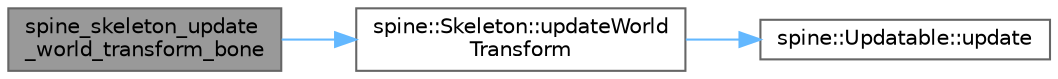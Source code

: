digraph "spine_skeleton_update_world_transform_bone"
{
 // LATEX_PDF_SIZE
  bgcolor="transparent";
  edge [fontname=Helvetica,fontsize=10,labelfontname=Helvetica,labelfontsize=10];
  node [fontname=Helvetica,fontsize=10,shape=box,height=0.2,width=0.4];
  rankdir="LR";
  Node1 [id="Node000001",label="spine_skeleton_update\l_world_transform_bone",height=0.2,width=0.4,color="gray40", fillcolor="grey60", style="filled", fontcolor="black",tooltip=" "];
  Node1 -> Node2 [id="edge1_Node000001_Node000002",color="steelblue1",style="solid",tooltip=" "];
  Node2 [id="Node000002",label="spine::Skeleton::updateWorld\lTransform",height=0.2,width=0.4,color="grey40", fillcolor="white", style="filled",URL="$classspine_1_1_skeleton.html#a62031b94f06dc039c59e0cb3fc21993c",tooltip=" "];
  Node2 -> Node3 [id="edge2_Node000002_Node000003",color="steelblue1",style="solid",tooltip=" "];
  Node3 [id="Node000003",label="spine::Updatable::update",height=0.2,width=0.4,color="grey40", fillcolor="white", style="filled",URL="$classspine_1_1_updatable.html#a693043c739e85ce33e3b5af899d54ccc",tooltip=" "];
}
